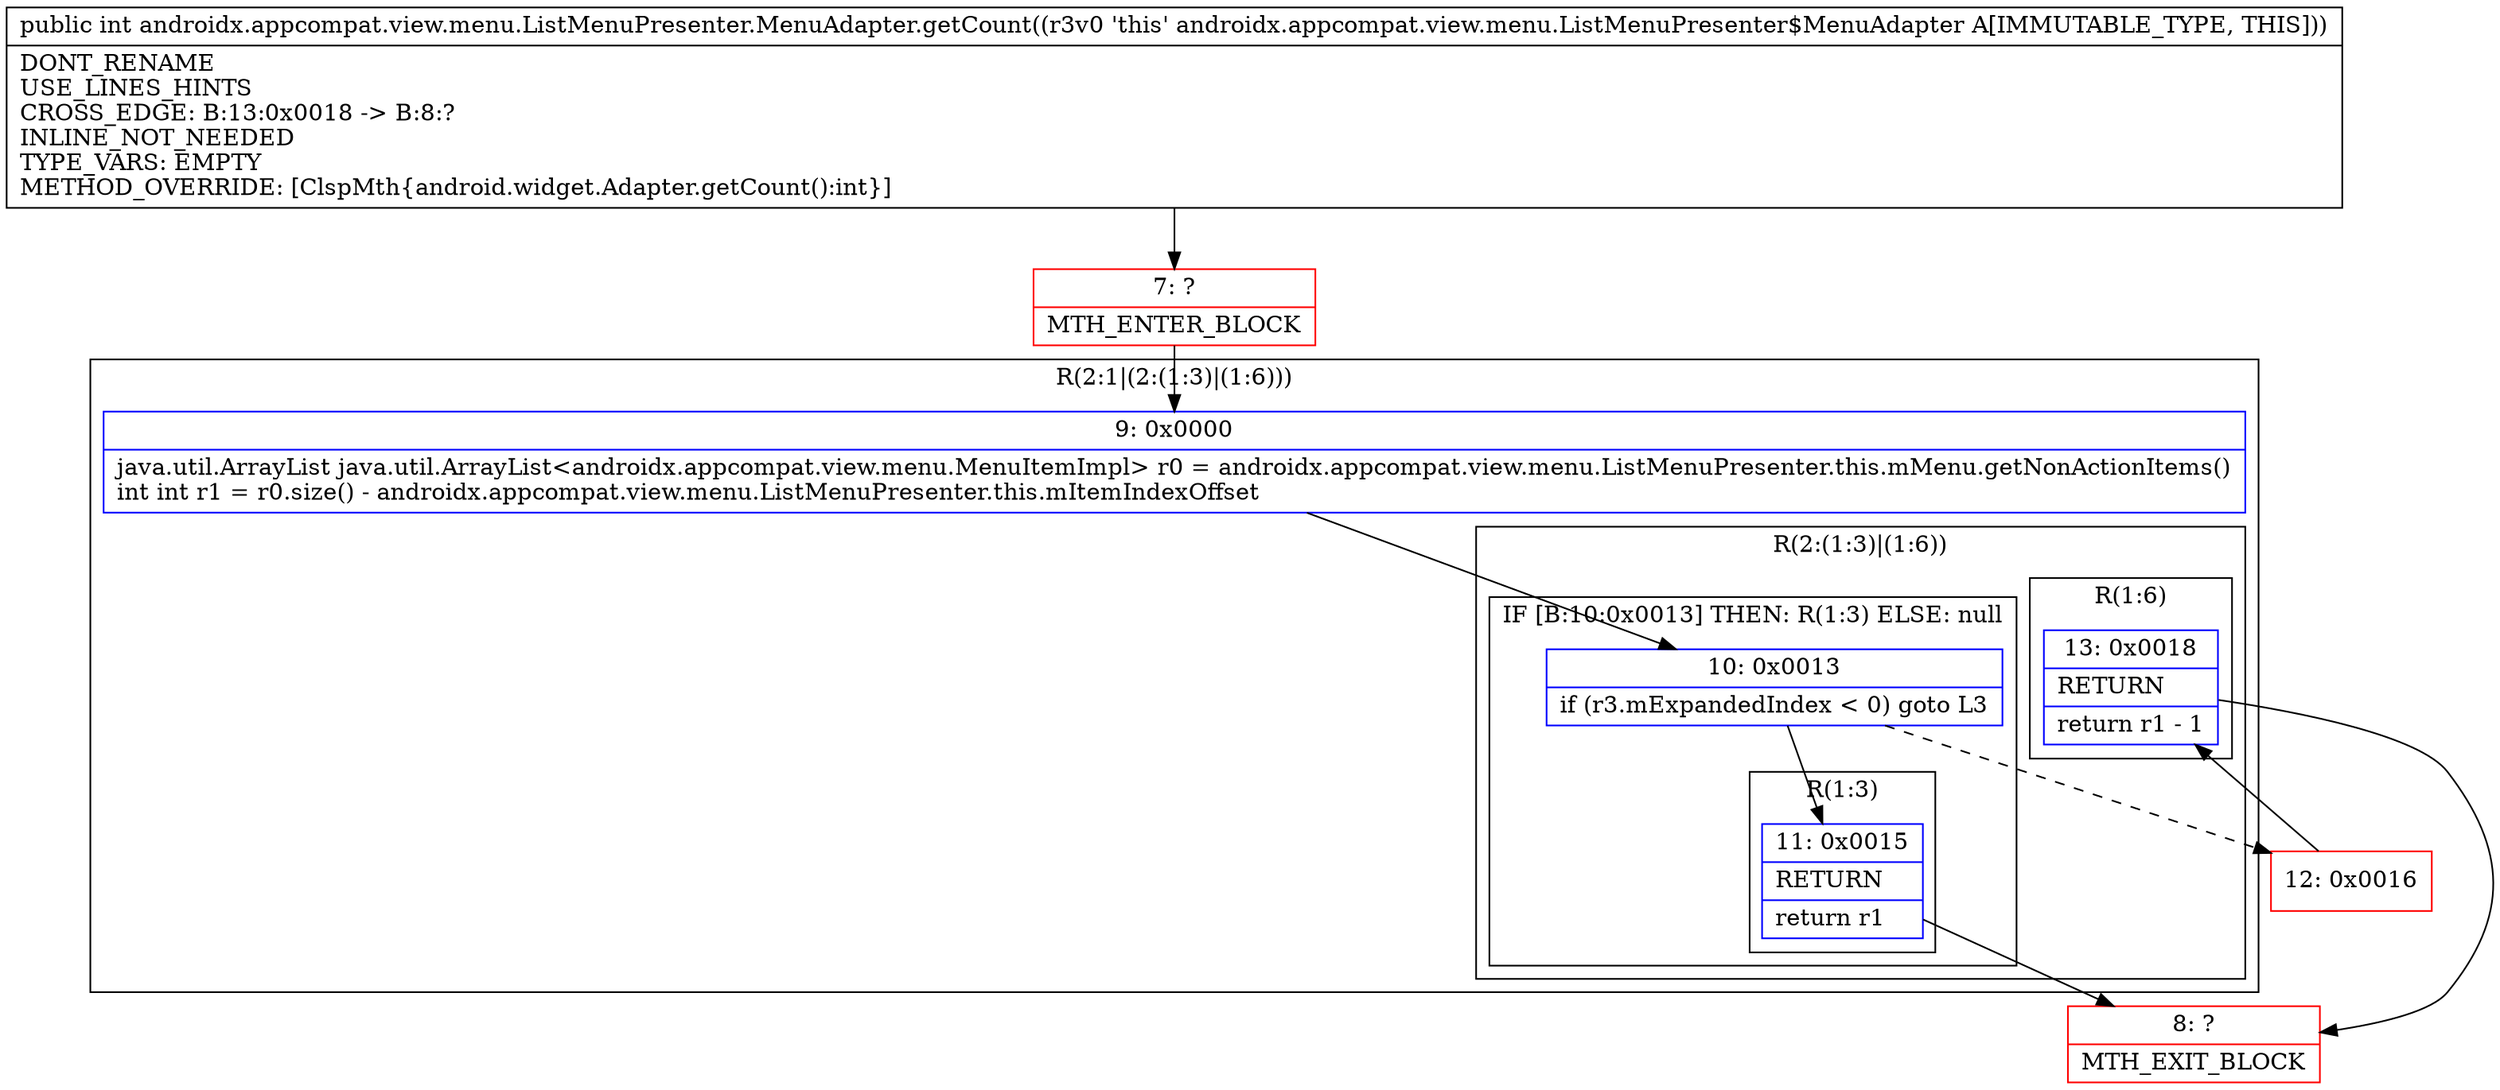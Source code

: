 digraph "CFG forandroidx.appcompat.view.menu.ListMenuPresenter.MenuAdapter.getCount()I" {
subgraph cluster_Region_1951156635 {
label = "R(2:1|(2:(1:3)|(1:6)))";
node [shape=record,color=blue];
Node_9 [shape=record,label="{9\:\ 0x0000|java.util.ArrayList java.util.ArrayList\<androidx.appcompat.view.menu.MenuItemImpl\> r0 = androidx.appcompat.view.menu.ListMenuPresenter.this.mMenu.getNonActionItems()\lint int r1 = r0.size() \- androidx.appcompat.view.menu.ListMenuPresenter.this.mItemIndexOffset\l}"];
subgraph cluster_Region_1694234185 {
label = "R(2:(1:3)|(1:6))";
node [shape=record,color=blue];
subgraph cluster_IfRegion_1090915596 {
label = "IF [B:10:0x0013] THEN: R(1:3) ELSE: null";
node [shape=record,color=blue];
Node_10 [shape=record,label="{10\:\ 0x0013|if (r3.mExpandedIndex \< 0) goto L3\l}"];
subgraph cluster_Region_2143268917 {
label = "R(1:3)";
node [shape=record,color=blue];
Node_11 [shape=record,label="{11\:\ 0x0015|RETURN\l|return r1\l}"];
}
}
subgraph cluster_Region_1875185897 {
label = "R(1:6)";
node [shape=record,color=blue];
Node_13 [shape=record,label="{13\:\ 0x0018|RETURN\l|return r1 \- 1\l}"];
}
}
}
Node_7 [shape=record,color=red,label="{7\:\ ?|MTH_ENTER_BLOCK\l}"];
Node_8 [shape=record,color=red,label="{8\:\ ?|MTH_EXIT_BLOCK\l}"];
Node_12 [shape=record,color=red,label="{12\:\ 0x0016}"];
MethodNode[shape=record,label="{public int androidx.appcompat.view.menu.ListMenuPresenter.MenuAdapter.getCount((r3v0 'this' androidx.appcompat.view.menu.ListMenuPresenter$MenuAdapter A[IMMUTABLE_TYPE, THIS]))  | DONT_RENAME\lUSE_LINES_HINTS\lCROSS_EDGE: B:13:0x0018 \-\> B:8:?\lINLINE_NOT_NEEDED\lTYPE_VARS: EMPTY\lMETHOD_OVERRIDE: [ClspMth\{android.widget.Adapter.getCount():int\}]\l}"];
MethodNode -> Node_7;Node_9 -> Node_10;
Node_10 -> Node_11;
Node_10 -> Node_12[style=dashed];
Node_11 -> Node_8;
Node_13 -> Node_8;
Node_7 -> Node_9;
Node_12 -> Node_13;
}

